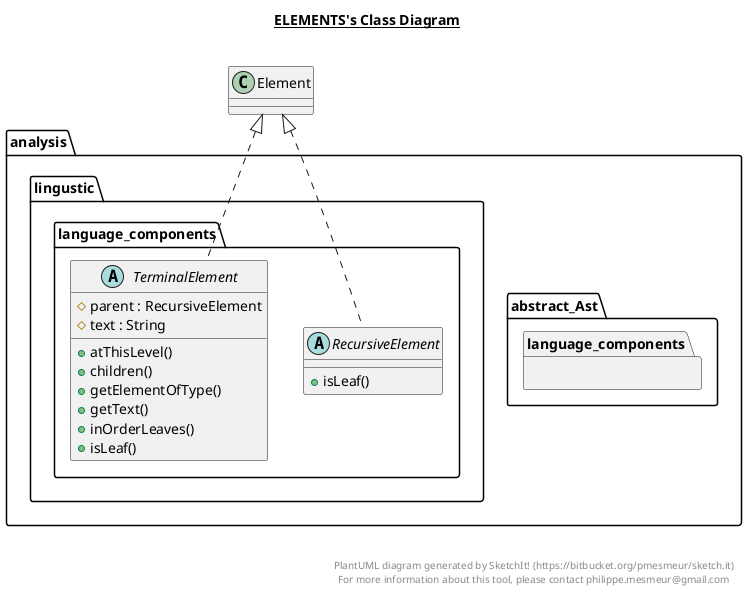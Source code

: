 @startuml

title __ELEMENTS's Class Diagram__\n

  namespace analysis {
    namespace abstract_Ast {
      namespace language_components {
        abstract class analysis.lingustic.language_components.RecursiveElement {
            + isLeaf()
        }
      }
    }
  }
  

  namespace analysis {
    namespace abstract_Ast {
      namespace language_components {
        abstract class analysis.lingustic.language_components.TerminalElement {
            # parent : RecursiveElement
            # text : String
            + atThisLevel()
            + children()
            + getElementOfType()
            + getText()
            + inOrderLeaves()
            + isLeaf()
        }
      }
    }
  }
  

  analysis.lingustic.language_components.RecursiveElement .up.|> Element
  analysis.lingustic.language_components.TerminalElement .up.|> Element


right footer


PlantUML diagram generated by SketchIt! (https://bitbucket.org/pmesmeur/sketch.it)
For more information about this tool, please contact philippe.mesmeur@gmail.com
endfooter

@enduml

